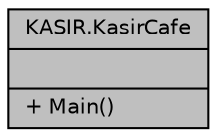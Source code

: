 digraph "KASIR.KasirCafe"
{
 // LATEX_PDF_SIZE
  edge [fontname="Helvetica",fontsize="10",labelfontname="Helvetica",labelfontsize="10"];
  node [fontname="Helvetica",fontsize="10",shape=record];
  Node1 [label="{KASIR.KasirCafe\n||+ Main()\l}",height=0.2,width=0.4,color="black", fillcolor="grey75", style="filled", fontcolor="black",tooltip=" "];
}

